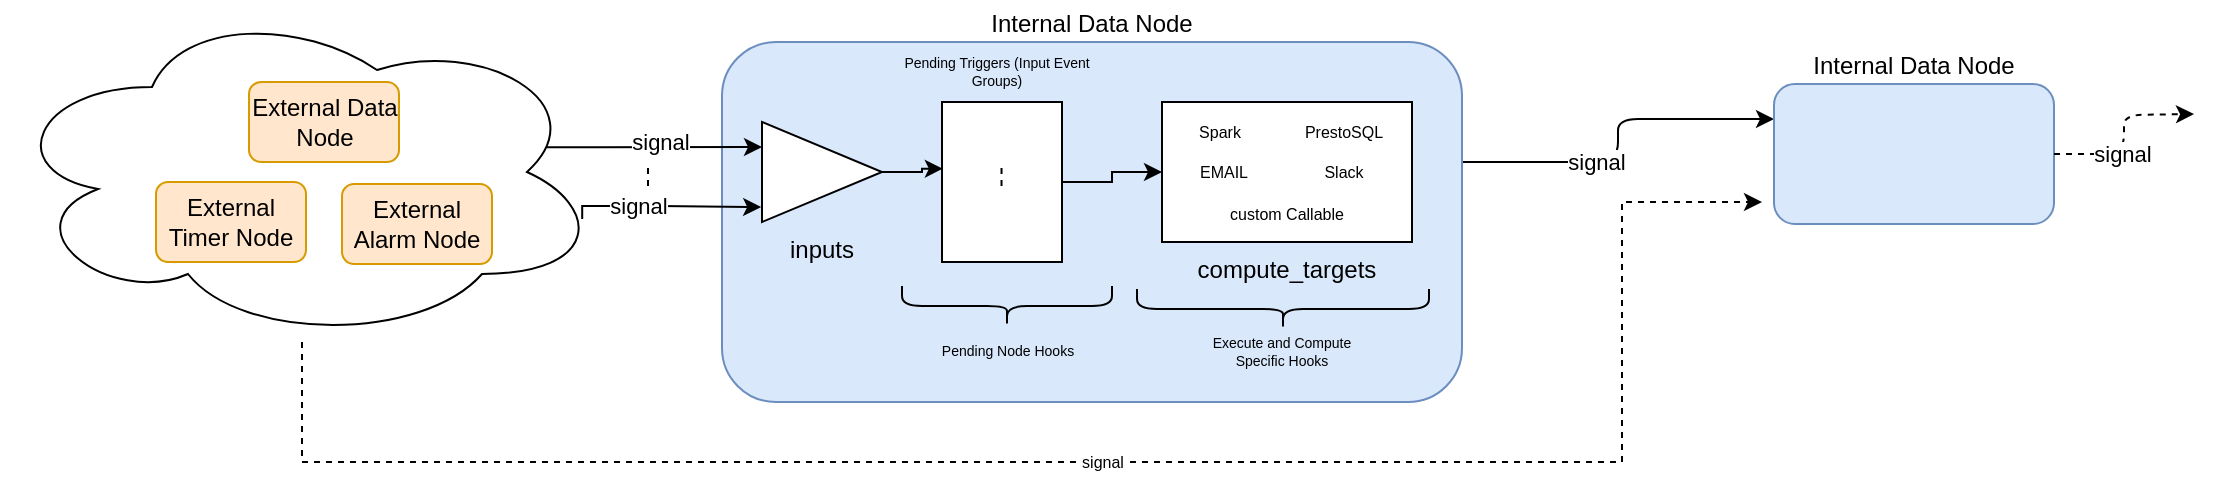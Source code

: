 <mxfile version="17.4.4" type="device"><diagram id="tpor6AL2-Q8apY4gA05p" name="Page-1"><mxGraphModel dx="2921" dy="1764" grid="1" gridSize="10" guides="1" tooltips="1" connect="1" arrows="1" fold="1" page="1" pageScale="1" pageWidth="850" pageHeight="1100" math="0" shadow="0"><root><mxCell id="0"/><mxCell id="1" parent="0"/><mxCell id="8XVU_trcqlVD9_rpBt24-1" style="edgeStyle=orthogonalEdgeStyle;orthogonalLoop=1;jettySize=auto;html=1;entryX=0;entryY=0.25;entryDx=0;entryDy=0;rounded=1;" edge="1" parent="1" source="8XVU_trcqlVD9_rpBt24-3" target="8XVU_trcqlVD9_rpBt24-14"><mxGeometry relative="1" as="geometry"><Array as="points"><mxPoint x="-152" y="-980"/><mxPoint x="-152" y="-1001"/></Array></mxGeometry></mxCell><mxCell id="8XVU_trcqlVD9_rpBt24-2" value="signal" style="edgeLabel;html=1;align=center;verticalAlign=middle;resizable=0;points=[];" vertex="1" connectable="0" parent="8XVU_trcqlVD9_rpBt24-1"><mxGeometry x="-0.248" relative="1" as="geometry"><mxPoint as="offset"/></mxGeometry></mxCell><mxCell id="8XVU_trcqlVD9_rpBt24-3" value="Internal Data Node" style="html=1;whiteSpace=wrap;rounded=1;dropTarget=0;fillColor=#dae8fc;strokeColor=#6c8ebf;labelPosition=center;verticalLabelPosition=top;align=center;verticalAlign=bottom;" vertex="1" parent="1"><mxGeometry x="-600" y="-1040" width="370" height="180" as="geometry"/></mxCell><mxCell id="8XVU_trcqlVD9_rpBt24-4" style="edgeStyle=orthogonalEdgeStyle;rounded=0;orthogonalLoop=1;jettySize=auto;html=1;entryX=0;entryY=0.25;entryDx=0;entryDy=0;exitX=0.902;exitY=0.427;exitDx=0;exitDy=0;exitPerimeter=0;" edge="1" parent="1" source="8XVU_trcqlVD9_rpBt24-28" target="8XVU_trcqlVD9_rpBt24-8"><mxGeometry relative="1" as="geometry"><mxPoint x="-710" y="-1014.971" as="sourcePoint"/><Array as="points"><mxPoint x="-664" y="-987"/><mxPoint x="-671" y="-987"/></Array></mxGeometry></mxCell><mxCell id="8XVU_trcqlVD9_rpBt24-5" value="signal" style="edgeLabel;html=1;align=center;verticalAlign=middle;resizable=0;points=[];" vertex="1" connectable="0" parent="8XVU_trcqlVD9_rpBt24-4"><mxGeometry x="-0.324" y="-1" relative="1" as="geometry"><mxPoint x="21" y="-4" as="offset"/></mxGeometry></mxCell><mxCell id="8XVU_trcqlVD9_rpBt24-7" value="" style="edgeStyle=orthogonalEdgeStyle;rounded=0;orthogonalLoop=1;jettySize=auto;html=1;entryX=0.007;entryY=0.417;entryDx=0;entryDy=0;entryPerimeter=0;" edge="1" parent="1" source="8XVU_trcqlVD9_rpBt24-8" target="8XVU_trcqlVD9_rpBt24-36"><mxGeometry relative="1" as="geometry"><mxPoint x="-430" y="-975" as="targetPoint"/></mxGeometry></mxCell><mxCell id="8XVU_trcqlVD9_rpBt24-8" value="inputs" style="triangle;whiteSpace=wrap;html=1;labelPosition=center;verticalLabelPosition=bottom;align=center;verticalAlign=top;" vertex="1" parent="1"><mxGeometry x="-580" y="-1000" width="60" height="50" as="geometry"/></mxCell><mxCell id="8XVU_trcqlVD9_rpBt24-14" value="Internal Data Node" style="html=1;whiteSpace=wrap;rounded=1;dropTarget=0;fillColor=#dae8fc;strokeColor=#6c8ebf;labelPosition=center;verticalLabelPosition=top;align=center;verticalAlign=bottom;" vertex="1" parent="1"><mxGeometry x="-74" y="-1019" width="140" height="70" as="geometry"/></mxCell><mxCell id="8XVU_trcqlVD9_rpBt24-15" style="edgeStyle=orthogonalEdgeStyle;orthogonalLoop=1;jettySize=auto;html=1;rounded=1;exitX=1;exitY=0.5;exitDx=0;exitDy=0;dashed=1;" edge="1" parent="1" source="8XVU_trcqlVD9_rpBt24-14"><mxGeometry relative="1" as="geometry"><mxPoint x="-164" y="-974" as="sourcePoint"/><mxPoint x="136" y="-1004" as="targetPoint"/></mxGeometry></mxCell><mxCell id="8XVU_trcqlVD9_rpBt24-16" value="signal" style="edgeLabel;html=1;align=center;verticalAlign=middle;resizable=0;points=[];" vertex="1" connectable="0" parent="8XVU_trcqlVD9_rpBt24-15"><mxGeometry x="-0.248" relative="1" as="geometry"><mxPoint as="offset"/></mxGeometry></mxCell><mxCell id="8XVU_trcqlVD9_rpBt24-17" value="compute_targets" style="rounded=0;whiteSpace=wrap;html=1;labelPosition=center;verticalLabelPosition=bottom;align=center;verticalAlign=top;" vertex="1" parent="1"><mxGeometry x="-380" y="-1010" width="125" height="70" as="geometry"/></mxCell><mxCell id="8XVU_trcqlVD9_rpBt24-21" value="Spark" style="text;html=1;strokeColor=none;fillColor=none;align=center;verticalAlign=middle;whiteSpace=wrap;rounded=0;fontSize=8;" vertex="1" parent="1"><mxGeometry x="-366" y="-1000" width="30" height="10" as="geometry"/></mxCell><mxCell id="8XVU_trcqlVD9_rpBt24-22" value="PrestoSQL" style="text;html=1;strokeColor=none;fillColor=none;align=center;verticalAlign=middle;whiteSpace=wrap;rounded=0;fontSize=8;" vertex="1" parent="1"><mxGeometry x="-304" y="-1000" width="30" height="10" as="geometry"/></mxCell><mxCell id="8XVU_trcqlVD9_rpBt24-24" value="EMAIL" style="text;html=1;strokeColor=none;fillColor=none;align=center;verticalAlign=middle;whiteSpace=wrap;rounded=0;fontSize=8;" vertex="1" parent="1"><mxGeometry x="-364" y="-980" width="30" height="10" as="geometry"/></mxCell><mxCell id="8XVU_trcqlVD9_rpBt24-25" value="Slack" style="text;html=1;strokeColor=none;fillColor=none;align=center;verticalAlign=middle;whiteSpace=wrap;rounded=0;fontSize=8;" vertex="1" parent="1"><mxGeometry x="-304" y="-980" width="30" height="10" as="geometry"/></mxCell><mxCell id="8XVU_trcqlVD9_rpBt24-27" value="custom Callable" style="text;html=1;strokeColor=none;fillColor=none;align=center;verticalAlign=middle;whiteSpace=wrap;rounded=0;fontSize=8;" vertex="1" parent="1"><mxGeometry x="-350" y="-959" width="65" height="10" as="geometry"/></mxCell><mxCell id="8XVU_trcqlVD9_rpBt24-35" value="signal" style="edgeStyle=orthogonalEdgeStyle;rounded=0;orthogonalLoop=1;jettySize=auto;html=1;fontSize=8;dashed=1;" edge="1" parent="1" source="8XVU_trcqlVD9_rpBt24-28"><mxGeometry relative="1" as="geometry"><mxPoint x="-80" y="-960" as="targetPoint"/><Array as="points"><mxPoint x="-810" y="-830"/><mxPoint x="-150" y="-830"/><mxPoint x="-150" y="-960"/></Array></mxGeometry></mxCell><mxCell id="8XVU_trcqlVD9_rpBt24-28" value="" style="ellipse;shape=cloud;whiteSpace=wrap;html=1;fontSize=8;" vertex="1" parent="1"><mxGeometry x="-960" y="-1060" width="300" height="170" as="geometry"/></mxCell><mxCell id="8XVU_trcqlVD9_rpBt24-29" value="External Data Node" style="html=1;whiteSpace=wrap;rounded=1;dropTarget=0;fillColor=#ffe6cc;strokeColor=#d79b00;" vertex="1" parent="1"><mxGeometry x="-836.5" y="-1020" width="75" height="40" as="geometry"/></mxCell><mxCell id="8XVU_trcqlVD9_rpBt24-30" value="External Alarm Node" style="html=1;whiteSpace=wrap;rounded=1;dropTarget=0;fillColor=#ffe6cc;strokeColor=#d79b00;" vertex="1" parent="1"><mxGeometry x="-790" y="-969" width="75" height="40" as="geometry"/></mxCell><mxCell id="8XVU_trcqlVD9_rpBt24-31" style="edgeStyle=orthogonalEdgeStyle;rounded=0;orthogonalLoop=1;jettySize=auto;html=1;entryX=-0.007;entryY=0.851;entryDx=0;entryDy=0;exitX=0.967;exitY=0.638;exitDx=0;exitDy=0;exitPerimeter=0;entryPerimeter=0;" edge="1" parent="1" source="8XVU_trcqlVD9_rpBt24-28" target="8XVU_trcqlVD9_rpBt24-8"><mxGeometry relative="1" as="geometry"><mxPoint x="-631.25" y="-970" as="sourcePoint"/><mxPoint x="-550" y="-977.5" as="targetPoint"/><Array as="points"><mxPoint x="-631" y="-958"/><mxPoint x="-596" y="-957"/></Array></mxGeometry></mxCell><mxCell id="8XVU_trcqlVD9_rpBt24-32" value="signal" style="edgeLabel;html=1;align=center;verticalAlign=middle;resizable=0;points=[];" vertex="1" connectable="0" parent="8XVU_trcqlVD9_rpBt24-31"><mxGeometry x="-0.324" y="-1" relative="1" as="geometry"><mxPoint x="2" y="-1" as="offset"/></mxGeometry></mxCell><mxCell id="8XVU_trcqlVD9_rpBt24-33" value="" style="endArrow=none;dashed=1;html=1;rounded=0;fontSize=8;" edge="1" parent="1"><mxGeometry width="50" height="50" relative="1" as="geometry"><mxPoint x="-637" y="-968" as="sourcePoint"/><mxPoint x="-637" y="-980" as="targetPoint"/></mxGeometry></mxCell><mxCell id="8XVU_trcqlVD9_rpBt24-34" value="External Timer Node" style="html=1;whiteSpace=wrap;rounded=1;dropTarget=0;fillColor=#ffe6cc;strokeColor=#d79b00;" vertex="1" parent="1"><mxGeometry x="-883" y="-970" width="75" height="40" as="geometry"/></mxCell><mxCell id="8XVU_trcqlVD9_rpBt24-41" style="edgeStyle=orthogonalEdgeStyle;rounded=0;orthogonalLoop=1;jettySize=auto;html=1;entryX=0;entryY=0.5;entryDx=0;entryDy=0;fontSize=7;" edge="1" parent="1" source="8XVU_trcqlVD9_rpBt24-36" target="8XVU_trcqlVD9_rpBt24-17"><mxGeometry relative="1" as="geometry"/></mxCell><mxCell id="8XVU_trcqlVD9_rpBt24-36" value="" style="rounded=0;whiteSpace=wrap;html=1;fontSize=8;labelPosition=center;verticalLabelPosition=top;align=center;verticalAlign=bottom;" vertex="1" parent="1"><mxGeometry x="-490" y="-1010" width="60" height="80" as="geometry"/></mxCell><mxCell id="8XVU_trcqlVD9_rpBt24-37" value="" style="shape=curlyBracket;whiteSpace=wrap;html=1;rounded=1;flipH=1;fontSize=8;rotation=90;labelPosition=center;verticalLabelPosition=bottom;align=center;verticalAlign=top;" vertex="1" parent="1"><mxGeometry x="-467.5" y="-960.5" width="20" height="105" as="geometry"/></mxCell><mxCell id="8XVU_trcqlVD9_rpBt24-38" value="" style="shape=image;html=1;verticalAlign=top;verticalLabelPosition=bottom;labelBackgroundColor=#ffffff;imageAspect=0;aspect=fixed;image=https://cdn4.iconfinder.com/data/icons/evil-icons-user-interface/64/share-128.png;fontSize=7;" vertex="1" parent="1"><mxGeometry x="-470" y="-1005" width="20" height="20" as="geometry"/></mxCell><mxCell id="8XVU_trcqlVD9_rpBt24-39" value="" style="shape=image;html=1;verticalAlign=top;verticalLabelPosition=bottom;labelBackgroundColor=#ffffff;imageAspect=0;aspect=fixed;image=https://cdn4.iconfinder.com/data/icons/evil-icons-user-interface/64/share-128.png;fontSize=7;" vertex="1" parent="1"><mxGeometry x="-470" y="-960" width="20" height="20" as="geometry"/></mxCell><mxCell id="8XVU_trcqlVD9_rpBt24-40" value="" style="endArrow=none;dashed=1;html=1;rounded=0;fontSize=8;" edge="1" parent="1"><mxGeometry width="50" height="50" relative="1" as="geometry"><mxPoint x="-460.24" y="-968" as="sourcePoint"/><mxPoint x="-460.24" y="-980" as="targetPoint"/></mxGeometry></mxCell><mxCell id="8XVU_trcqlVD9_rpBt24-42" value="" style="shape=curlyBracket;whiteSpace=wrap;html=1;rounded=1;flipH=1;fontSize=8;rotation=90;" vertex="1" parent="1"><mxGeometry x="-329.5" y="-979.5" width="20" height="146" as="geometry"/></mxCell><mxCell id="8XVU_trcqlVD9_rpBt24-43" value="Pending Node Hooks" style="text;html=1;strokeColor=none;fillColor=none;align=center;verticalAlign=middle;whiteSpace=wrap;rounded=0;fontSize=7;" vertex="1" parent="1"><mxGeometry x="-502.5" y="-900" width="90" height="30" as="geometry"/></mxCell><mxCell id="8XVU_trcqlVD9_rpBt24-44" value="&lt;font style=&quot;font-size: 7px&quot;&gt;Pending Triggers (Input Event Groups)&lt;/font&gt;" style="text;html=1;strokeColor=none;fillColor=none;align=center;verticalAlign=middle;whiteSpace=wrap;rounded=0;fontSize=7;" vertex="1" parent="1"><mxGeometry x="-515" y="-1040" width="105" height="30" as="geometry"/></mxCell><mxCell id="8XVU_trcqlVD9_rpBt24-45" value="Execute and Compute Specific Hooks" style="text;html=1;strokeColor=none;fillColor=none;align=center;verticalAlign=middle;whiteSpace=wrap;rounded=0;fontSize=7;" vertex="1" parent="1"><mxGeometry x="-365" y="-900" width="90" height="30" as="geometry"/></mxCell></root></mxGraphModel></diagram></mxfile>